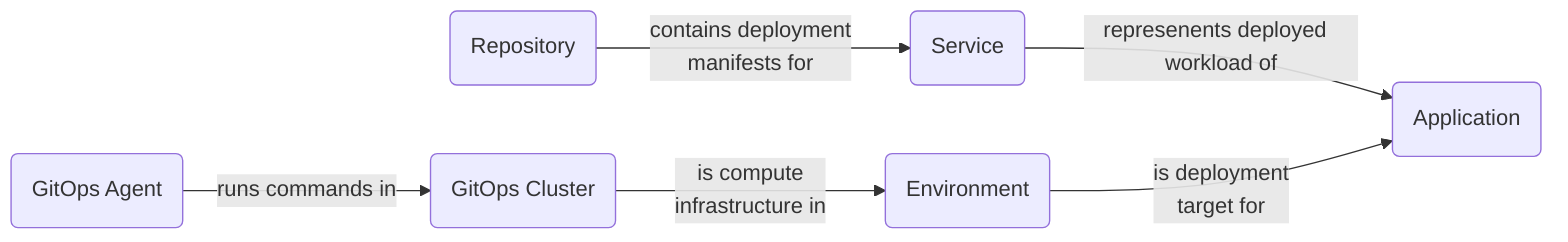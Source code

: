 graph LR;
    A(GitOps Agent) --> |runs commands in| B(GitOps Cluster);
    B --> |is compute <br/> infrastructure in| D(Environment);
    F(Service) --> |represenents deployed <br\> workload of| E(Application);
    G(Repository) --> |contains deployment <br/> manifests for| F;
    D --> |is deployment <br/> target for| E;